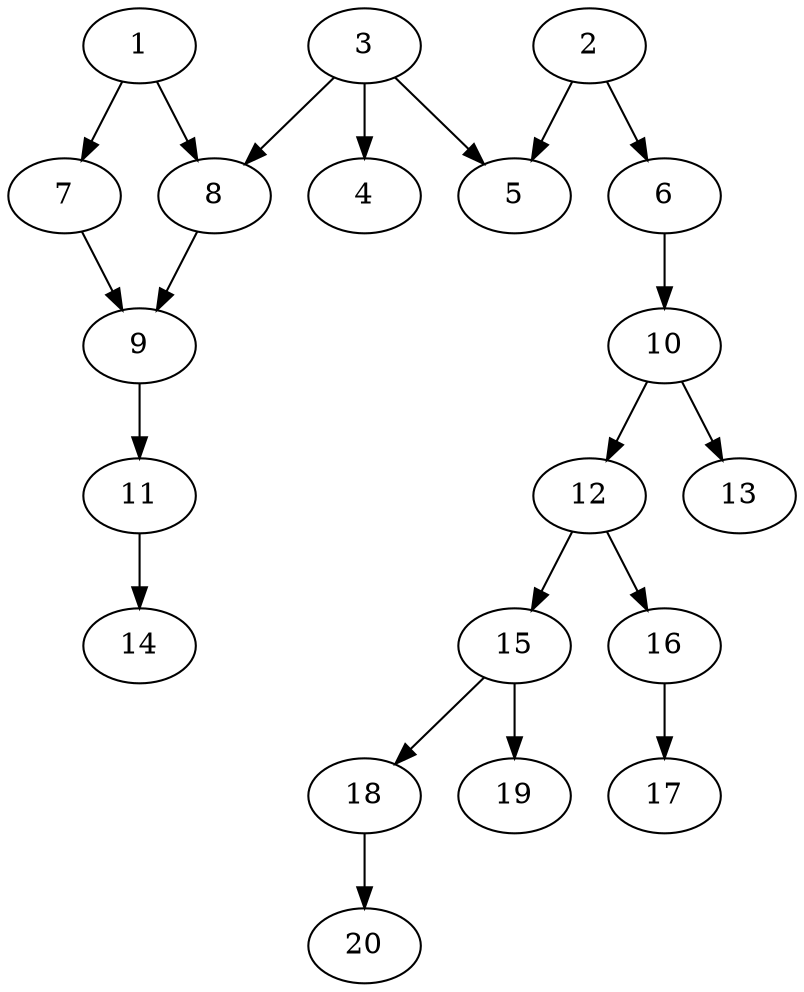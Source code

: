 // DAG (tier=2-normal, mode=compute, n=20, ccr=0.355, fat=0.530, density=0.437, regular=0.465, jump=0.165, mindata=524288, maxdata=8388608)
// DAG automatically generated by daggen at Sun Aug 24 16:33:33 2025
// /home/ermia/Project/Environments/daggen/bin/daggen --dot --ccr 0.355 --fat 0.530 --regular 0.465 --density 0.437 --jump 0.165 --mindata 524288 --maxdata 8388608 -n 20 
digraph G {
  1 [size="436107570792098304", alpha="0.02", expect_size="218053785396049152"]
  1 -> 7 [size ="261940525924352"]
  1 -> 8 [size ="261940525924352"]
  2 [size="552440230936552931328", alpha="0.10", expect_size="276220115468276465664"]
  2 -> 5 [size ="538617160138752"]
  2 -> 6 [size ="538617160138752"]
  3 [size="3638393506566766592", alpha="0.00", expect_size="1819196753283383296"]
  3 -> 4 [size ="18924733202432"]
  3 -> 5 [size ="18924733202432"]
  3 -> 8 [size ="18924733202432"]
  4 [size="5010243874090048", alpha="0.09", expect_size="2505121937045024"]
  5 [size="148531108687425568", alpha="0.05", expect_size="74265554343712784"]
  6 [size="467225733666906", alpha="0.08", expect_size="233612866833453"]
  6 -> 10 [size ="28990031003648"]
  7 [size="312412884099099136", alpha="0.15", expect_size="156206442049549568"]
  7 -> 9 [size ="113355058577408"]
  8 [size="198789704899722464", alpha="0.20", expect_size="99394852449861232"]
  8 -> 9 [size ="75145561505792"]
  9 [size="9124780512350194", alpha="0.09", expect_size="4562390256175097"]
  9 -> 11 [size ="143916334579712"]
  10 [size="12019816074598940672", alpha="0.07", expect_size="6009908037299470336"]
  10 -> 12 [size ="41978012106752"]
  10 -> 13 [size ="41978012106752"]
  11 [size="3202731465330848", alpha="0.18", expect_size="1601365732665424"]
  11 -> 14 [size ="63484993732608"]
  12 [size="144961263347171328", alpha="0.05", expect_size="72480631673585664"]
  12 -> 15 [size ="2207621578752"]
  12 -> 16 [size ="2207621578752"]
  13 [size="437178723329815808", alpha="0.14", expect_size="218589361664907904"]
  14 [size="702197122484666368", alpha="0.09", expect_size="351098561242333184"]
  15 [size="226520503128684494848", alpha="0.01", expect_size="113260251564342247424"]
  15 -> 18 [size ="297277243523072"]
  15 -> 19 [size ="297277243523072"]
  16 [size="2462407861763222", alpha="0.03", expect_size="1231203930881611"]
  16 -> 17 [size ="285413067456512"]
  17 [size="1180129602914094", alpha="0.05", expect_size="590064801457047"]
  18 [size="12476836642553856000", alpha="0.10", expect_size="6238418321276928000"]
  18 -> 20 [size ="43035446476800"]
  19 [size="31068121603244032000", alpha="0.07", expect_size="15534060801622016000"]
  20 [size="392245613938361920", alpha="0.01", expect_size="196122806969180960"]
}